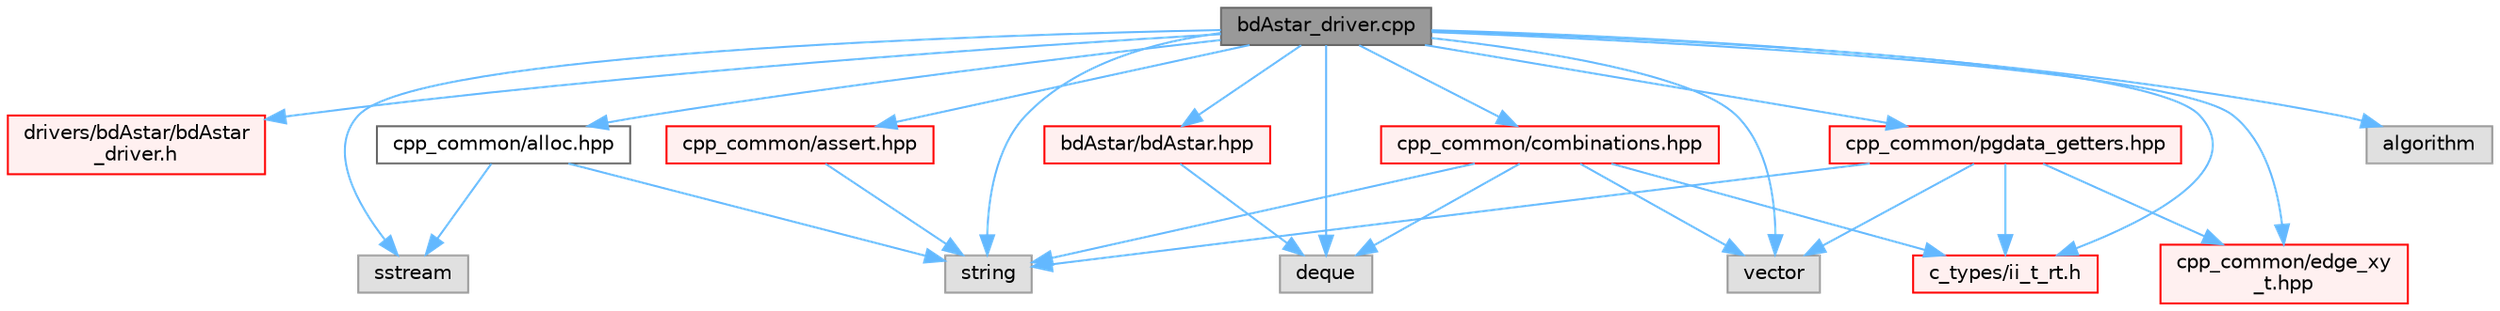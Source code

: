 digraph "bdAstar_driver.cpp"
{
 // LATEX_PDF_SIZE
  bgcolor="transparent";
  edge [fontname=Helvetica,fontsize=10,labelfontname=Helvetica,labelfontsize=10];
  node [fontname=Helvetica,fontsize=10,shape=box,height=0.2,width=0.4];
  Node1 [id="Node000001",label="bdAstar_driver.cpp",height=0.2,width=0.4,color="gray40", fillcolor="grey60", style="filled", fontcolor="black",tooltip=" "];
  Node1 -> Node2 [id="edge1_Node000001_Node000002",color="steelblue1",style="solid",tooltip=" "];
  Node2 [id="Node000002",label="drivers/bdAstar/bdAstar\l_driver.h",height=0.2,width=0.4,color="red", fillcolor="#FFF0F0", style="filled",URL="$bdAstar__driver_8h.html",tooltip=" "];
  Node1 -> Node8 [id="edge2_Node000001_Node000008",color="steelblue1",style="solid",tooltip=" "];
  Node8 [id="Node000008",label="sstream",height=0.2,width=0.4,color="grey60", fillcolor="#E0E0E0", style="filled",tooltip=" "];
  Node1 -> Node9 [id="edge3_Node000001_Node000009",color="steelblue1",style="solid",tooltip=" "];
  Node9 [id="Node000009",label="deque",height=0.2,width=0.4,color="grey60", fillcolor="#E0E0E0", style="filled",tooltip=" "];
  Node1 -> Node10 [id="edge4_Node000001_Node000010",color="steelblue1",style="solid",tooltip=" "];
  Node10 [id="Node000010",label="algorithm",height=0.2,width=0.4,color="grey60", fillcolor="#E0E0E0", style="filled",tooltip=" "];
  Node1 -> Node11 [id="edge5_Node000001_Node000011",color="steelblue1",style="solid",tooltip=" "];
  Node11 [id="Node000011",label="vector",height=0.2,width=0.4,color="grey60", fillcolor="#E0E0E0", style="filled",tooltip=" "];
  Node1 -> Node12 [id="edge6_Node000001_Node000012",color="steelblue1",style="solid",tooltip=" "];
  Node12 [id="Node000012",label="string",height=0.2,width=0.4,color="grey60", fillcolor="#E0E0E0", style="filled",tooltip=" "];
  Node1 -> Node13 [id="edge7_Node000001_Node000013",color="steelblue1",style="solid",tooltip=" "];
  Node13 [id="Node000013",label="bdAstar/bdAstar.hpp",height=0.2,width=0.4,color="red", fillcolor="#FFF0F0", style="filled",URL="$bdAstar_8hpp.html",tooltip=" "];
  Node13 -> Node9 [id="edge8_Node000013_Node000009",color="steelblue1",style="solid",tooltip=" "];
  Node1 -> Node45 [id="edge9_Node000001_Node000045",color="steelblue1",style="solid",tooltip=" "];
  Node45 [id="Node000045",label="cpp_common/combinations.hpp",height=0.2,width=0.4,color="red", fillcolor="#FFF0F0", style="filled",URL="$combinations_8hpp.html",tooltip=" "];
  Node45 -> Node9 [id="edge10_Node000045_Node000009",color="steelblue1",style="solid",tooltip=" "];
  Node45 -> Node11 [id="edge11_Node000045_Node000011",color="steelblue1",style="solid",tooltip=" "];
  Node45 -> Node12 [id="edge12_Node000045_Node000012",color="steelblue1",style="solid",tooltip=" "];
  Node45 -> Node47 [id="edge13_Node000045_Node000047",color="steelblue1",style="solid",tooltip=" "];
  Node47 [id="Node000047",label="c_types/ii_t_rt.h",height=0.2,width=0.4,color="red", fillcolor="#FFF0F0", style="filled",URL="$ii__t__rt_8h.html",tooltip=" "];
  Node1 -> Node48 [id="edge14_Node000001_Node000048",color="steelblue1",style="solid",tooltip=" "];
  Node48 [id="Node000048",label="cpp_common/pgdata_getters.hpp",height=0.2,width=0.4,color="red", fillcolor="#FFF0F0", style="filled",URL="$pgdata__getters_8hpp.html",tooltip=" "];
  Node48 -> Node12 [id="edge15_Node000048_Node000012",color="steelblue1",style="solid",tooltip=" "];
  Node48 -> Node11 [id="edge16_Node000048_Node000011",color="steelblue1",style="solid",tooltip=" "];
  Node48 -> Node47 [id="edge17_Node000048_Node000047",color="steelblue1",style="solid",tooltip=" "];
  Node48 -> Node42 [id="edge18_Node000048_Node000042",color="steelblue1",style="solid",tooltip=" "];
  Node42 [id="Node000042",label="cpp_common/edge_xy\l_t.hpp",height=0.2,width=0.4,color="red", fillcolor="#FFF0F0", style="filled",URL="$edge__xy__t_8hpp.html",tooltip=" "];
  Node1 -> Node60 [id="edge19_Node000001_Node000060",color="steelblue1",style="solid",tooltip=" "];
  Node60 [id="Node000060",label="cpp_common/alloc.hpp",height=0.2,width=0.4,color="grey40", fillcolor="white", style="filled",URL="$alloc_8hpp.html",tooltip=" "];
  Node60 -> Node12 [id="edge20_Node000060_Node000012",color="steelblue1",style="solid",tooltip=" "];
  Node60 -> Node8 [id="edge21_Node000060_Node000008",color="steelblue1",style="solid",tooltip=" "];
  Node1 -> Node26 [id="edge22_Node000001_Node000026",color="steelblue1",style="solid",tooltip=" "];
  Node26 [id="Node000026",label="cpp_common/assert.hpp",height=0.2,width=0.4,color="red", fillcolor="#FFF0F0", style="filled",URL="$assert_8hpp.html",tooltip="Assertions Handling."];
  Node26 -> Node12 [id="edge23_Node000026_Node000012",color="steelblue1",style="solid",tooltip=" "];
  Node1 -> Node42 [id="edge24_Node000001_Node000042",color="steelblue1",style="solid",tooltip=" "];
  Node1 -> Node47 [id="edge25_Node000001_Node000047",color="steelblue1",style="solid",tooltip=" "];
}
